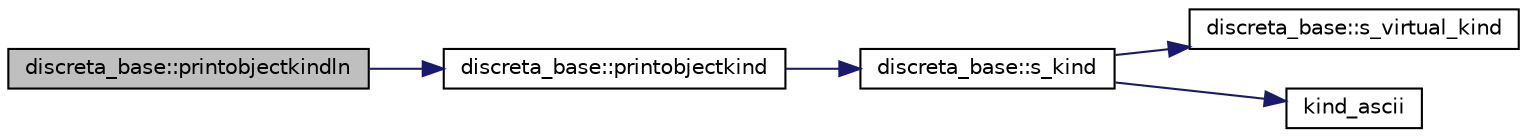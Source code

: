 digraph "discreta_base::printobjectkindln"
{
  edge [fontname="Helvetica",fontsize="10",labelfontname="Helvetica",labelfontsize="10"];
  node [fontname="Helvetica",fontsize="10",shape=record];
  rankdir="LR";
  Node15589 [label="discreta_base::printobjectkindln",height=0.2,width=0.4,color="black", fillcolor="grey75", style="filled", fontcolor="black"];
  Node15589 -> Node15590 [color="midnightblue",fontsize="10",style="solid",fontname="Helvetica"];
  Node15590 [label="discreta_base::printobjectkind",height=0.2,width=0.4,color="black", fillcolor="white", style="filled",URL="$d7/d71/classdiscreta__base.html#aa75a1314aa706909b029664944904231"];
  Node15590 -> Node15591 [color="midnightblue",fontsize="10",style="solid",fontname="Helvetica"];
  Node15591 [label="discreta_base::s_kind",height=0.2,width=0.4,color="black", fillcolor="white", style="filled",URL="$d7/d71/classdiscreta__base.html#a8a830025c74adbbc3362418a7c2ba157"];
  Node15591 -> Node15592 [color="midnightblue",fontsize="10",style="solid",fontname="Helvetica"];
  Node15592 [label="discreta_base::s_virtual_kind",height=0.2,width=0.4,color="black", fillcolor="white", style="filled",URL="$d7/d71/classdiscreta__base.html#a52778a6d6943a468be083d0785d418fb"];
  Node15591 -> Node15593 [color="midnightblue",fontsize="10",style="solid",fontname="Helvetica"];
  Node15593 [label="kind_ascii",height=0.2,width=0.4,color="black", fillcolor="white", style="filled",URL="$d9/d60/discreta_8h.html#ad0ce825a9f29bc6cec27e1b64cfe27bf"];
}
